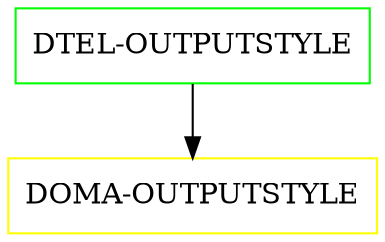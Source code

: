 digraph G {
  "DTEL-OUTPUTSTYLE" [shape=box,color=green];
  "DOMA-OUTPUTSTYLE" [shape=box,color=yellow,URL="./DOMA_OUTPUTSTYLE.html"];
  "DTEL-OUTPUTSTYLE" -> "DOMA-OUTPUTSTYLE";
}
